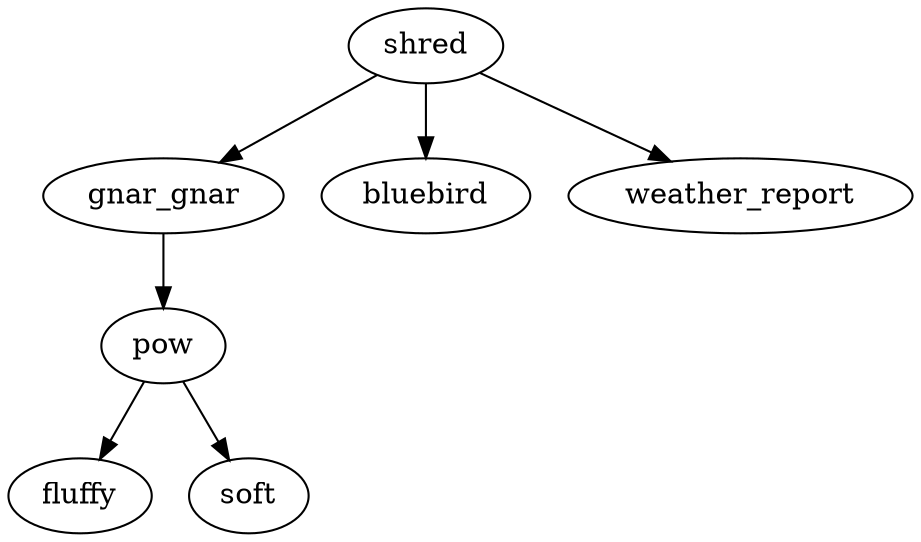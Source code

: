 digraph "dominator-tree" {
    "shred" -> "gnar_gnar";
    "shred" -> "bluebird";
    "shred" -> "weather_report";

    "gnar_gnar" -> "pow";

    "pow" -> "fluffy";
    "pow" -> "soft";
}
